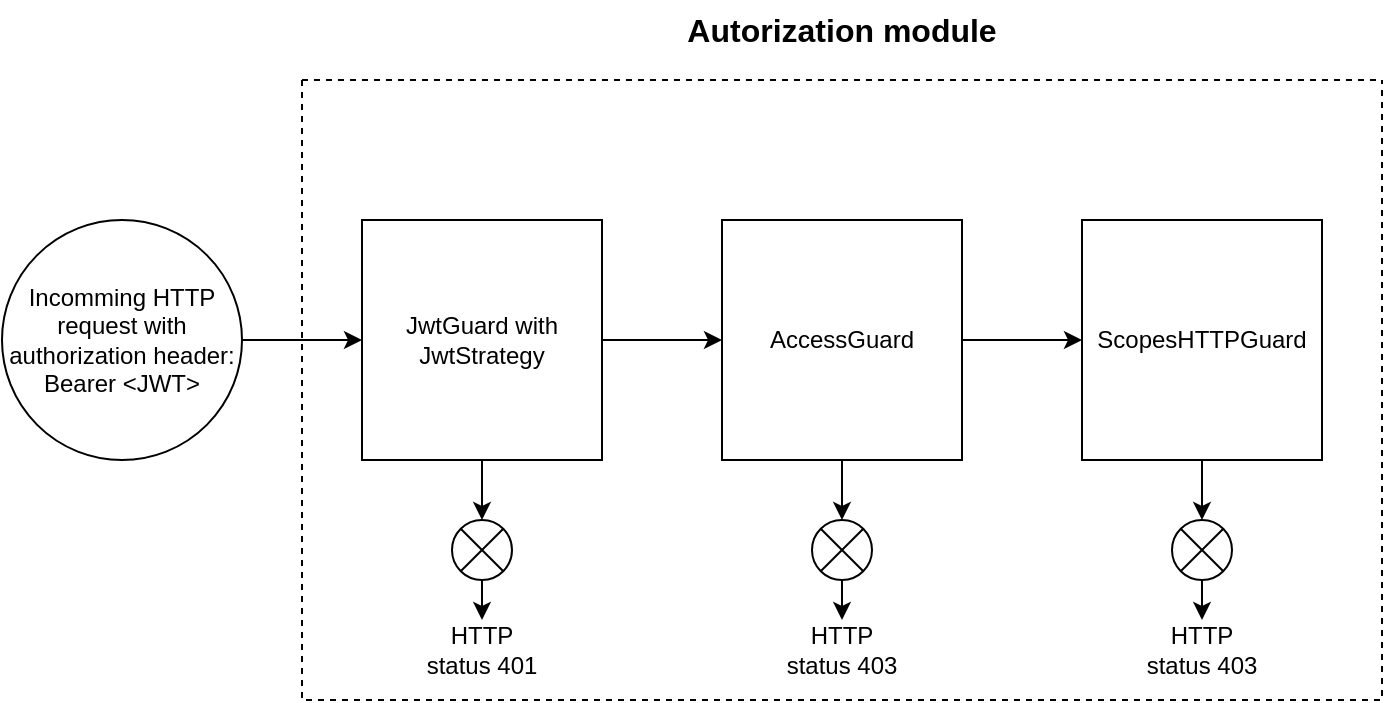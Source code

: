 <mxfile>
    <diagram id="2UpIvWb2T63rhAPdO9Q9" name="Page-1">
        <mxGraphModel dx="1044" dy="802" grid="1" gridSize="10" guides="1" tooltips="1" connect="1" arrows="1" fold="1" page="1" pageScale="1" pageWidth="850" pageHeight="1100" math="0" shadow="0">
            <root>
                <mxCell id="0"/>
                <mxCell id="1" parent="0"/>
                <mxCell id="5" style="edgeStyle=none;html=1;fontSize=20;fontColor=#FFFFFF;entryX=0;entryY=0.5;entryDx=0;entryDy=0;" parent="1" source="3" target="2" edge="1">
                    <mxGeometry relative="1" as="geometry"/>
                </mxCell>
                <mxCell id="3" value="Incomming HTTP request with authorization header:&lt;br&gt;Bearer &amp;lt;JWT&amp;gt;" style="ellipse;whiteSpace=wrap;html=1;aspect=fixed;fillStyle=auto;fontColor=#000000;fillColor=#FFFFFF;" parent="1" vertex="1">
                    <mxGeometry x="40" y="360" width="120" height="120" as="geometry"/>
                </mxCell>
                <mxCell id="4" value="" style="swimlane;startSize=0;fillStyle=auto;fontColor=#000000;fillColor=#FFFFFF;fontSize=20;dashed=1;" parent="1" vertex="1">
                    <mxGeometry x="190" y="290" width="540" height="310" as="geometry"/>
                </mxCell>
                <mxCell id="7" style="edgeStyle=none;html=1;entryX=0;entryY=0.5;entryDx=0;entryDy=0;fontSize=20;fontColor=#FFFFFF;" parent="4" source="2" target="6" edge="1">
                    <mxGeometry relative="1" as="geometry"/>
                </mxCell>
                <mxCell id="17" value="" style="edgeStyle=none;html=1;" parent="4" source="2" target="15" edge="1">
                    <mxGeometry relative="1" as="geometry"/>
                </mxCell>
                <mxCell id="2" value="&lt;font color=&quot;#000000&quot;&gt;JwtGuard with JwtStrategy&lt;br&gt;&lt;/font&gt;" style="whiteSpace=wrap;html=1;aspect=fixed;fillColor=#FFFFFF;fillStyle=auto;" parent="4" vertex="1">
                    <mxGeometry x="30" y="70" width="120" height="120" as="geometry"/>
                </mxCell>
                <mxCell id="9" style="edgeStyle=none;html=1;entryX=0;entryY=0.5;entryDx=0;entryDy=0;fontSize=20;fontColor=#FFFFFF;" parent="4" source="6" target="8" edge="1">
                    <mxGeometry relative="1" as="geometry"/>
                </mxCell>
                <mxCell id="28" style="edgeStyle=none;html=1;entryX=0.5;entryY=0;entryDx=0;entryDy=0;" parent="4" source="6" target="22" edge="1">
                    <mxGeometry relative="1" as="geometry"/>
                </mxCell>
                <mxCell id="6" value="&lt;font color=&quot;#000000&quot;&gt;AccessGuard&lt;br&gt;&lt;/font&gt;" style="whiteSpace=wrap;html=1;aspect=fixed;fillColor=#FFFFFF;fillStyle=auto;" parent="4" vertex="1">
                    <mxGeometry x="210" y="70" width="120" height="120" as="geometry"/>
                </mxCell>
                <mxCell id="29" style="edgeStyle=none;html=1;entryX=0.5;entryY=0;entryDx=0;entryDy=0;" parent="4" source="8" target="25" edge="1">
                    <mxGeometry relative="1" as="geometry"/>
                </mxCell>
                <mxCell id="8" value="&lt;font color=&quot;#000000&quot;&gt;ScopesHTTPGuard&lt;br&gt;&lt;/font&gt;" style="whiteSpace=wrap;html=1;aspect=fixed;fillColor=#FFFFFF;fillStyle=auto;" parent="4" vertex="1">
                    <mxGeometry x="390" y="70" width="120" height="120" as="geometry"/>
                </mxCell>
                <mxCell id="20" value="" style="edgeStyle=none;html=1;" parent="4" source="15" target="19" edge="1">
                    <mxGeometry relative="1" as="geometry"/>
                </mxCell>
                <mxCell id="15" value="" style="shape=sumEllipse;perimeter=ellipsePerimeter;whiteSpace=wrap;html=1;backgroundOutline=1;fillColor=#FFFFFF;" parent="4" vertex="1">
                    <mxGeometry x="75" y="220" width="30" height="30" as="geometry"/>
                </mxCell>
                <mxCell id="19" value="HTTP status 401" style="text;html=1;strokeColor=none;fillColor=none;align=center;verticalAlign=middle;whiteSpace=wrap;rounded=0;" parent="4" vertex="1">
                    <mxGeometry x="60" y="270" width="60" height="30" as="geometry"/>
                </mxCell>
                <mxCell id="22" value="" style="shape=sumEllipse;perimeter=ellipsePerimeter;whiteSpace=wrap;html=1;backgroundOutline=1;fillColor=#FFFFFF;" parent="4" vertex="1">
                    <mxGeometry x="255" y="220" width="30" height="30" as="geometry"/>
                </mxCell>
                <mxCell id="23" value="HTTP status 403" style="text;html=1;strokeColor=none;fillColor=none;align=center;verticalAlign=middle;whiteSpace=wrap;rounded=0;" parent="4" vertex="1">
                    <mxGeometry x="240" y="270" width="60" height="30" as="geometry"/>
                </mxCell>
                <mxCell id="21" value="" style="edgeStyle=none;html=1;" parent="4" source="22" target="23" edge="1">
                    <mxGeometry relative="1" as="geometry"/>
                </mxCell>
                <mxCell id="25" value="" style="shape=sumEllipse;perimeter=ellipsePerimeter;whiteSpace=wrap;html=1;backgroundOutline=1;fillColor=#FFFFFF;" parent="4" vertex="1">
                    <mxGeometry x="435" y="220" width="30" height="30" as="geometry"/>
                </mxCell>
                <mxCell id="26" value="HTTP status 403" style="text;html=1;strokeColor=none;fillColor=none;align=center;verticalAlign=middle;whiteSpace=wrap;rounded=0;" parent="4" vertex="1">
                    <mxGeometry x="420" y="270" width="60" height="30" as="geometry"/>
                </mxCell>
                <mxCell id="24" value="" style="edgeStyle=none;html=1;" parent="4" source="25" target="26" edge="1">
                    <mxGeometry relative="1" as="geometry"/>
                </mxCell>
                <mxCell id="14" value="&lt;span style=&quot;font-weight: 700;&quot;&gt;Autorization module&lt;/span&gt;" style="text;html=1;strokeColor=none;fillColor=none;align=center;verticalAlign=middle;whiteSpace=wrap;rounded=0;dashed=1;fillStyle=auto;fontSize=16;fontColor=#000000;" parent="1" vertex="1">
                    <mxGeometry x="375" y="250" width="170" height="30" as="geometry"/>
                </mxCell>
            </root>
        </mxGraphModel>
    </diagram>
</mxfile>